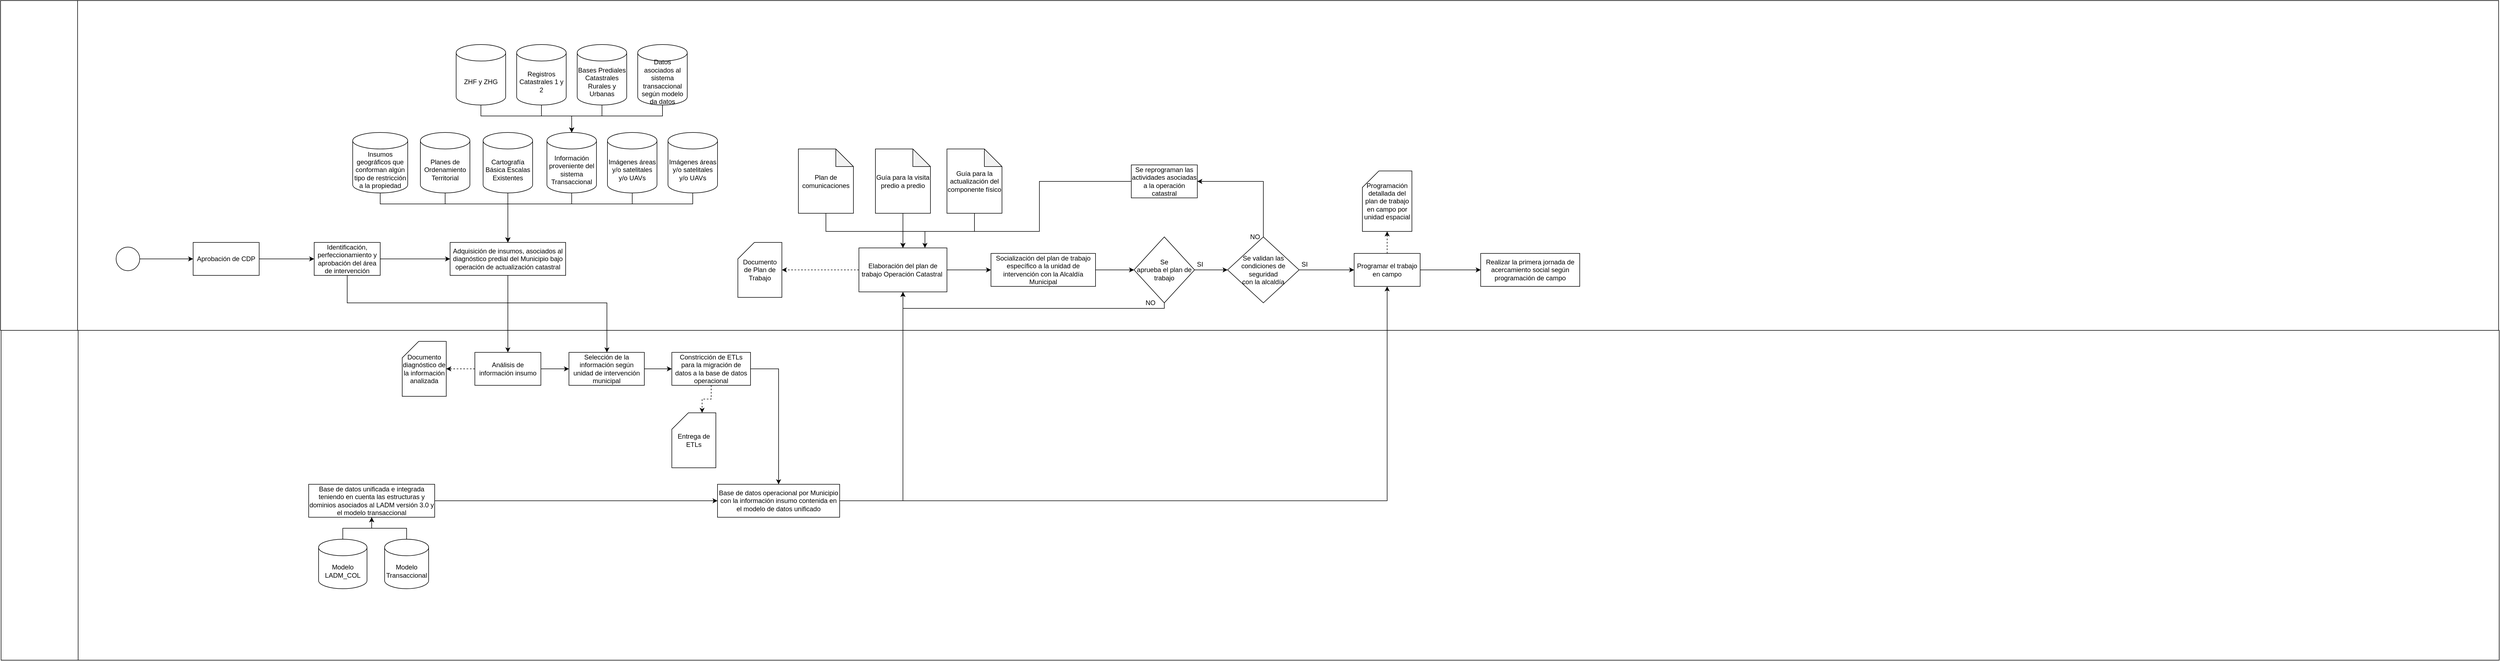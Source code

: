 <mxfile version="13.7.7" type="github">
  <diagram id="tjoHkjPWpoQrLrlIm6Ti" name="Page-1">
    <mxGraphModel dx="3453" dy="624" grid="1" gridSize="10" guides="1" tooltips="1" connect="1" arrows="1" fold="1" page="1" pageScale="1" pageWidth="2336" pageHeight="1654" math="0" shadow="0">
      <root>
        <mxCell id="0" />
        <mxCell id="1" parent="0" />
        <mxCell id="v9BtXU44K3wzXSx1u6qu-41" value="" style="rounded=0;whiteSpace=wrap;html=1;" vertex="1" parent="1">
          <mxGeometry x="-2269" y="1200" width="4540" height="600" as="geometry" />
        </mxCell>
        <mxCell id="v9BtXU44K3wzXSx1u6qu-36" value="" style="shape=card;whiteSpace=wrap;html=1;fontFamily=Helvetica;fontSize=12;fontColor=#000000;align=center;strokeColor=#000000;fillColor=#ffffff;" vertex="1" parent="1">
          <mxGeometry x="-2270" y="600" width="4540" height="600" as="geometry" />
        </mxCell>
        <mxCell id="v9BtXU44K3wzXSx1u6qu-109" style="edgeStyle=orthogonalEdgeStyle;rounded=0;orthogonalLoop=1;jettySize=auto;html=1;exitX=1;exitY=0.5;exitDx=0;exitDy=0;" edge="1" parent="1" source="v9BtXU44K3wzXSx1u6qu-1" target="v9BtXU44K3wzXSx1u6qu-30">
          <mxGeometry relative="1" as="geometry" />
        </mxCell>
        <mxCell id="v9BtXU44K3wzXSx1u6qu-1" value="" style="ellipse;whiteSpace=wrap;html=1;aspect=fixed;" vertex="1" parent="1">
          <mxGeometry x="-2060" y="1048.5" width="43" height="43" as="geometry" />
        </mxCell>
        <mxCell id="v9BtXU44K3wzXSx1u6qu-46" style="edgeStyle=orthogonalEdgeStyle;rounded=0;orthogonalLoop=1;jettySize=auto;html=1;" edge="1" parent="1" source="v9BtXU44K3wzXSx1u6qu-2" target="v9BtXU44K3wzXSx1u6qu-45">
          <mxGeometry relative="1" as="geometry" />
        </mxCell>
        <mxCell id="v9BtXU44K3wzXSx1u6qu-2" value="Adquisición de insumos, asociados al diagnóstico predial del Municipio bajo operación de actualización catastral" style="rounded=0;whiteSpace=wrap;html=1;" vertex="1" parent="1">
          <mxGeometry x="-1453" y="1040" width="210" height="60" as="geometry" />
        </mxCell>
        <mxCell id="v9BtXU44K3wzXSx1u6qu-19" style="edgeStyle=orthogonalEdgeStyle;rounded=0;orthogonalLoop=1;jettySize=auto;html=1;entryX=0.5;entryY=0;entryDx=0;entryDy=0;entryPerimeter=0;" edge="1" parent="1" source="v9BtXU44K3wzXSx1u6qu-3" target="v9BtXU44K3wzXSx1u6qu-6">
          <mxGeometry relative="1" as="geometry">
            <Array as="points">
              <mxPoint x="-1177" y="810" />
              <mxPoint x="-1232" y="810" />
            </Array>
          </mxGeometry>
        </mxCell>
        <mxCell id="v9BtXU44K3wzXSx1u6qu-3" value="Bases Prediales&lt;br&gt;Catastrales Rurales y Urbanas" style="shape=cylinder3;whiteSpace=wrap;html=1;boundedLbl=1;backgroundOutline=1;size=15;" vertex="1" parent="1">
          <mxGeometry x="-1222" y="680" width="90" height="110" as="geometry" />
        </mxCell>
        <mxCell id="v9BtXU44K3wzXSx1u6qu-17" style="edgeStyle=orthogonalEdgeStyle;rounded=0;orthogonalLoop=1;jettySize=auto;html=1;entryX=0.5;entryY=0;entryDx=0;entryDy=0;entryPerimeter=0;" edge="1" parent="1" source="v9BtXU44K3wzXSx1u6qu-4" target="v9BtXU44K3wzXSx1u6qu-6">
          <mxGeometry relative="1" as="geometry">
            <Array as="points">
              <mxPoint x="-1397" y="810" />
              <mxPoint x="-1232" y="810" />
            </Array>
          </mxGeometry>
        </mxCell>
        <mxCell id="v9BtXU44K3wzXSx1u6qu-4" value="ZHF y ZHG" style="shape=cylinder3;whiteSpace=wrap;html=1;boundedLbl=1;backgroundOutline=1;size=15;" vertex="1" parent="1">
          <mxGeometry x="-1442" y="680" width="90" height="110" as="geometry" />
        </mxCell>
        <mxCell id="v9BtXU44K3wzXSx1u6qu-23" style="edgeStyle=orthogonalEdgeStyle;rounded=0;orthogonalLoop=1;jettySize=auto;html=1;" edge="1" parent="1" source="v9BtXU44K3wzXSx1u6qu-5" target="v9BtXU44K3wzXSx1u6qu-2">
          <mxGeometry relative="1" as="geometry" />
        </mxCell>
        <mxCell id="v9BtXU44K3wzXSx1u6qu-5" value="Cartografía Básica Escalas Existentes" style="shape=cylinder3;whiteSpace=wrap;html=1;boundedLbl=1;backgroundOutline=1;size=15;" vertex="1" parent="1">
          <mxGeometry x="-1393" y="840" width="90" height="110" as="geometry" />
        </mxCell>
        <mxCell id="v9BtXU44K3wzXSx1u6qu-24" style="edgeStyle=orthogonalEdgeStyle;rounded=0;orthogonalLoop=1;jettySize=auto;html=1;entryX=0.5;entryY=0;entryDx=0;entryDy=0;" edge="1" parent="1" source="v9BtXU44K3wzXSx1u6qu-6" target="v9BtXU44K3wzXSx1u6qu-2">
          <mxGeometry relative="1" as="geometry">
            <Array as="points">
              <mxPoint x="-1232" y="970" />
              <mxPoint x="-1348" y="970" />
            </Array>
          </mxGeometry>
        </mxCell>
        <mxCell id="v9BtXU44K3wzXSx1u6qu-6" value="Información proveniente del sistema Transaccional" style="shape=cylinder3;whiteSpace=wrap;html=1;boundedLbl=1;backgroundOutline=1;size=15;" vertex="1" parent="1">
          <mxGeometry x="-1277" y="840" width="90" height="110" as="geometry" />
        </mxCell>
        <mxCell id="v9BtXU44K3wzXSx1u6qu-22" style="edgeStyle=orthogonalEdgeStyle;rounded=0;orthogonalLoop=1;jettySize=auto;html=1;entryX=0.5;entryY=0;entryDx=0;entryDy=0;" edge="1" parent="1" source="v9BtXU44K3wzXSx1u6qu-7" target="v9BtXU44K3wzXSx1u6qu-2">
          <mxGeometry relative="1" as="geometry">
            <Array as="points">
              <mxPoint x="-1462" y="970" />
              <mxPoint x="-1348" y="970" />
            </Array>
          </mxGeometry>
        </mxCell>
        <mxCell id="v9BtXU44K3wzXSx1u6qu-7" value="Planes de Ordenamiento Territorial" style="shape=cylinder3;whiteSpace=wrap;html=1;boundedLbl=1;backgroundOutline=1;size=15;" vertex="1" parent="1">
          <mxGeometry x="-1507" y="840" width="90" height="110" as="geometry" />
        </mxCell>
        <mxCell id="v9BtXU44K3wzXSx1u6qu-27" style="edgeStyle=orthogonalEdgeStyle;rounded=0;orthogonalLoop=1;jettySize=auto;html=1;entryX=0.5;entryY=0;entryDx=0;entryDy=0;" edge="1" parent="1" source="v9BtXU44K3wzXSx1u6qu-8" target="v9BtXU44K3wzXSx1u6qu-2">
          <mxGeometry relative="1" as="geometry">
            <Array as="points">
              <mxPoint x="-1580" y="970" />
              <mxPoint x="-1348" y="970" />
            </Array>
          </mxGeometry>
        </mxCell>
        <mxCell id="v9BtXU44K3wzXSx1u6qu-8" value="Insumos geográficos que conforman algún tipo de restricción a la propiedad" style="shape=cylinder3;whiteSpace=wrap;html=1;boundedLbl=1;backgroundOutline=1;size=15;" vertex="1" parent="1">
          <mxGeometry x="-1630" y="840" width="100" height="110" as="geometry" />
        </mxCell>
        <mxCell id="v9BtXU44K3wzXSx1u6qu-20" style="edgeStyle=orthogonalEdgeStyle;rounded=0;orthogonalLoop=1;jettySize=auto;html=1;entryX=0.5;entryY=0;entryDx=0;entryDy=0;entryPerimeter=0;" edge="1" parent="1" source="v9BtXU44K3wzXSx1u6qu-10" target="v9BtXU44K3wzXSx1u6qu-6">
          <mxGeometry relative="1" as="geometry">
            <Array as="points">
              <mxPoint x="-1067" y="810" />
              <mxPoint x="-1232" y="810" />
            </Array>
          </mxGeometry>
        </mxCell>
        <mxCell id="v9BtXU44K3wzXSx1u6qu-10" value="Datos asociados al sistema transaccional según modelo da datos" style="shape=cylinder3;whiteSpace=wrap;html=1;boundedLbl=1;backgroundOutline=1;size=15;" vertex="1" parent="1">
          <mxGeometry x="-1112" y="680" width="90" height="110" as="geometry" />
        </mxCell>
        <mxCell id="v9BtXU44K3wzXSx1u6qu-28" style="edgeStyle=orthogonalEdgeStyle;rounded=0;orthogonalLoop=1;jettySize=auto;html=1;" edge="1" parent="1" source="v9BtXU44K3wzXSx1u6qu-14" target="v9BtXU44K3wzXSx1u6qu-2">
          <mxGeometry relative="1" as="geometry">
            <Array as="points">
              <mxPoint x="-1122" y="970" />
              <mxPoint x="-1348" y="970" />
            </Array>
          </mxGeometry>
        </mxCell>
        <mxCell id="v9BtXU44K3wzXSx1u6qu-14" value="Imágenes áreas y/o satelitales y/o UAVs" style="shape=cylinder3;whiteSpace=wrap;html=1;boundedLbl=1;backgroundOutline=1;size=15;" vertex="1" parent="1">
          <mxGeometry x="-1167" y="840" width="90" height="110" as="geometry" />
        </mxCell>
        <mxCell id="v9BtXU44K3wzXSx1u6qu-29" style="edgeStyle=orthogonalEdgeStyle;rounded=0;orthogonalLoop=1;jettySize=auto;html=1;entryX=0.5;entryY=0;entryDx=0;entryDy=0;" edge="1" parent="1" source="v9BtXU44K3wzXSx1u6qu-15" target="v9BtXU44K3wzXSx1u6qu-2">
          <mxGeometry relative="1" as="geometry">
            <Array as="points">
              <mxPoint x="-1012" y="970" />
              <mxPoint x="-1348" y="970" />
            </Array>
          </mxGeometry>
        </mxCell>
        <mxCell id="v9BtXU44K3wzXSx1u6qu-15" value="Imágenes áreas y/o satelitales y/o UAVs" style="shape=cylinder3;whiteSpace=wrap;html=1;boundedLbl=1;backgroundOutline=1;size=15;" vertex="1" parent="1">
          <mxGeometry x="-1057" y="840" width="90" height="110" as="geometry" />
        </mxCell>
        <mxCell id="v9BtXU44K3wzXSx1u6qu-18" style="edgeStyle=orthogonalEdgeStyle;rounded=0;orthogonalLoop=1;jettySize=auto;html=1;entryX=0.5;entryY=0;entryDx=0;entryDy=0;entryPerimeter=0;" edge="1" parent="1" source="v9BtXU44K3wzXSx1u6qu-16" target="v9BtXU44K3wzXSx1u6qu-6">
          <mxGeometry relative="1" as="geometry">
            <Array as="points">
              <mxPoint x="-1287" y="810" />
              <mxPoint x="-1232" y="810" />
            </Array>
          </mxGeometry>
        </mxCell>
        <mxCell id="v9BtXU44K3wzXSx1u6qu-16" value="Registros Catastrales 1 y 2" style="shape=cylinder3;whiteSpace=wrap;html=1;boundedLbl=1;backgroundOutline=1;size=15;" vertex="1" parent="1">
          <mxGeometry x="-1332" y="680" width="90" height="110" as="geometry" />
        </mxCell>
        <mxCell id="v9BtXU44K3wzXSx1u6qu-32" style="edgeStyle=orthogonalEdgeStyle;rounded=0;orthogonalLoop=1;jettySize=auto;html=1;entryX=0;entryY=0.5;entryDx=0;entryDy=0;" edge="1" parent="1" source="v9BtXU44K3wzXSx1u6qu-30" target="v9BtXU44K3wzXSx1u6qu-31">
          <mxGeometry relative="1" as="geometry" />
        </mxCell>
        <mxCell id="v9BtXU44K3wzXSx1u6qu-30" value="Aprobación de CDP" style="rounded=0;whiteSpace=wrap;html=1;" vertex="1" parent="1">
          <mxGeometry x="-1920" y="1040" width="120" height="60" as="geometry" />
        </mxCell>
        <mxCell id="v9BtXU44K3wzXSx1u6qu-33" style="edgeStyle=orthogonalEdgeStyle;rounded=0;orthogonalLoop=1;jettySize=auto;html=1;entryX=0;entryY=0.5;entryDx=0;entryDy=0;" edge="1" parent="1" source="v9BtXU44K3wzXSx1u6qu-31" target="v9BtXU44K3wzXSx1u6qu-2">
          <mxGeometry relative="1" as="geometry" />
        </mxCell>
        <mxCell id="v9BtXU44K3wzXSx1u6qu-65" style="edgeStyle=orthogonalEdgeStyle;rounded=0;orthogonalLoop=1;jettySize=auto;html=1;" edge="1" parent="1" source="v9BtXU44K3wzXSx1u6qu-31" target="v9BtXU44K3wzXSx1u6qu-62">
          <mxGeometry relative="1" as="geometry">
            <Array as="points">
              <mxPoint x="-1640" y="1150" />
              <mxPoint x="-1168" y="1150" />
            </Array>
          </mxGeometry>
        </mxCell>
        <mxCell id="v9BtXU44K3wzXSx1u6qu-31" value="Identificación, perfeccionamiento y aprobación del área de intervención" style="rounded=0;whiteSpace=wrap;html=1;" vertex="1" parent="1">
          <mxGeometry x="-1700" y="1040" width="120" height="60" as="geometry" />
        </mxCell>
        <mxCell id="v9BtXU44K3wzXSx1u6qu-38" value="" style="rounded=0;whiteSpace=wrap;html=1;" vertex="1" parent="1">
          <mxGeometry x="-2270" y="600" width="140" height="600" as="geometry" />
        </mxCell>
        <mxCell id="v9BtXU44K3wzXSx1u6qu-54" style="edgeStyle=orthogonalEdgeStyle;rounded=0;orthogonalLoop=1;jettySize=auto;html=1;" edge="1" parent="1" source="v9BtXU44K3wzXSx1u6qu-40" target="v9BtXU44K3wzXSx1u6qu-53">
          <mxGeometry relative="1" as="geometry" />
        </mxCell>
        <mxCell id="v9BtXU44K3wzXSx1u6qu-40" value="Base de datos unificada e integrada teniendo en cuenta las estructuras y dominios asociados al LADM versión 3.0 y el modelo transaccional" style="rounded=0;whiteSpace=wrap;html=1;" vertex="1" parent="1">
          <mxGeometry x="-1710" y="1480" width="229" height="60" as="geometry" />
        </mxCell>
        <mxCell id="v9BtXU44K3wzXSx1u6qu-42" value="" style="rounded=0;whiteSpace=wrap;html=1;" vertex="1" parent="1">
          <mxGeometry x="-2269" y="1200" width="140" height="600" as="geometry" />
        </mxCell>
        <mxCell id="v9BtXU44K3wzXSx1u6qu-51" style="edgeStyle=orthogonalEdgeStyle;rounded=0;orthogonalLoop=1;jettySize=auto;html=1;" edge="1" parent="1" source="v9BtXU44K3wzXSx1u6qu-43" target="v9BtXU44K3wzXSx1u6qu-40">
          <mxGeometry relative="1" as="geometry" />
        </mxCell>
        <mxCell id="v9BtXU44K3wzXSx1u6qu-43" value="Modelo LADM_COL" style="shape=cylinder3;whiteSpace=wrap;html=1;boundedLbl=1;backgroundOutline=1;size=15;" vertex="1" parent="1">
          <mxGeometry x="-1692" y="1580" width="88" height="90" as="geometry" />
        </mxCell>
        <mxCell id="v9BtXU44K3wzXSx1u6qu-52" style="edgeStyle=orthogonalEdgeStyle;rounded=0;orthogonalLoop=1;jettySize=auto;html=1;" edge="1" parent="1" source="v9BtXU44K3wzXSx1u6qu-44" target="v9BtXU44K3wzXSx1u6qu-40">
          <mxGeometry relative="1" as="geometry" />
        </mxCell>
        <mxCell id="v9BtXU44K3wzXSx1u6qu-44" value="Modelo Transaccional" style="shape=cylinder3;whiteSpace=wrap;html=1;boundedLbl=1;backgroundOutline=1;size=15;" vertex="1" parent="1">
          <mxGeometry x="-1572" y="1580" width="80" height="90" as="geometry" />
        </mxCell>
        <mxCell id="v9BtXU44K3wzXSx1u6qu-48" style="edgeStyle=orthogonalEdgeStyle;rounded=0;orthogonalLoop=1;jettySize=auto;html=1;dashed=1;" edge="1" parent="1" source="v9BtXU44K3wzXSx1u6qu-45" target="v9BtXU44K3wzXSx1u6qu-47">
          <mxGeometry relative="1" as="geometry" />
        </mxCell>
        <mxCell id="v9BtXU44K3wzXSx1u6qu-64" style="edgeStyle=orthogonalEdgeStyle;rounded=0;orthogonalLoop=1;jettySize=auto;html=1;" edge="1" parent="1" source="v9BtXU44K3wzXSx1u6qu-45" target="v9BtXU44K3wzXSx1u6qu-62">
          <mxGeometry relative="1" as="geometry" />
        </mxCell>
        <mxCell id="v9BtXU44K3wzXSx1u6qu-45" value="Análisis de información insumo" style="rounded=0;whiteSpace=wrap;html=1;" vertex="1" parent="1">
          <mxGeometry x="-1408" y="1240" width="120" height="60" as="geometry" />
        </mxCell>
        <mxCell id="v9BtXU44K3wzXSx1u6qu-47" value="Documento diagnóstico de la información analizada" style="shape=card;whiteSpace=wrap;html=1;" vertex="1" parent="1">
          <mxGeometry x="-1540" y="1220" width="80" height="100" as="geometry" />
        </mxCell>
        <mxCell id="v9BtXU44K3wzXSx1u6qu-68" style="edgeStyle=orthogonalEdgeStyle;rounded=0;orthogonalLoop=1;jettySize=auto;html=1;" edge="1" parent="1" source="v9BtXU44K3wzXSx1u6qu-53" target="v9BtXU44K3wzXSx1u6qu-67">
          <mxGeometry relative="1" as="geometry" />
        </mxCell>
        <mxCell id="v9BtXU44K3wzXSx1u6qu-91" style="edgeStyle=orthogonalEdgeStyle;rounded=0;orthogonalLoop=1;jettySize=auto;html=1;" edge="1" parent="1" source="v9BtXU44K3wzXSx1u6qu-53" target="v9BtXU44K3wzXSx1u6qu-89">
          <mxGeometry relative="1" as="geometry" />
        </mxCell>
        <mxCell id="v9BtXU44K3wzXSx1u6qu-53" value="Base de datos operacional por Municipio con la información insumo contenida en el modelo de datos unificado" style="rounded=0;whiteSpace=wrap;html=1;" vertex="1" parent="1">
          <mxGeometry x="-967" y="1480" width="222" height="60" as="geometry" />
        </mxCell>
        <mxCell id="v9BtXU44K3wzXSx1u6qu-59" style="edgeStyle=orthogonalEdgeStyle;rounded=0;orthogonalLoop=1;jettySize=auto;html=1;entryX=0.5;entryY=0;entryDx=0;entryDy=0;" edge="1" parent="1" source="v9BtXU44K3wzXSx1u6qu-56" target="v9BtXU44K3wzXSx1u6qu-53">
          <mxGeometry relative="1" as="geometry">
            <Array as="points">
              <mxPoint x="-856" y="1270" />
            </Array>
          </mxGeometry>
        </mxCell>
        <mxCell id="v9BtXU44K3wzXSx1u6qu-60" style="edgeStyle=orthogonalEdgeStyle;rounded=0;orthogonalLoop=1;jettySize=auto;html=1;entryX=0;entryY=0;entryDx=55;entryDy=0;entryPerimeter=0;dashed=1;" edge="1" parent="1" source="v9BtXU44K3wzXSx1u6qu-56" target="v9BtXU44K3wzXSx1u6qu-58">
          <mxGeometry relative="1" as="geometry" />
        </mxCell>
        <mxCell id="v9BtXU44K3wzXSx1u6qu-56" value="Constricción de ETLs para la migración de datos a la base de datos operacional" style="rounded=0;whiteSpace=wrap;html=1;" vertex="1" parent="1">
          <mxGeometry x="-1050" y="1240" width="143" height="60" as="geometry" />
        </mxCell>
        <mxCell id="v9BtXU44K3wzXSx1u6qu-58" value="Entrega de ETLs" style="shape=card;whiteSpace=wrap;html=1;" vertex="1" parent="1">
          <mxGeometry x="-1050" y="1350" width="80" height="100" as="geometry" />
        </mxCell>
        <mxCell id="v9BtXU44K3wzXSx1u6qu-66" style="edgeStyle=orthogonalEdgeStyle;rounded=0;orthogonalLoop=1;jettySize=auto;html=1;" edge="1" parent="1" source="v9BtXU44K3wzXSx1u6qu-62" target="v9BtXU44K3wzXSx1u6qu-56">
          <mxGeometry relative="1" as="geometry" />
        </mxCell>
        <mxCell id="v9BtXU44K3wzXSx1u6qu-62" value="Selección de la información según unidad de intervención municipal" style="rounded=0;whiteSpace=wrap;html=1;" vertex="1" parent="1">
          <mxGeometry x="-1237" y="1240" width="137" height="60" as="geometry" />
        </mxCell>
        <mxCell id="v9BtXU44K3wzXSx1u6qu-84" style="edgeStyle=orthogonalEdgeStyle;rounded=0;orthogonalLoop=1;jettySize=auto;html=1;dashed=1;" edge="1" parent="1" source="v9BtXU44K3wzXSx1u6qu-67" target="v9BtXU44K3wzXSx1u6qu-81">
          <mxGeometry relative="1" as="geometry" />
        </mxCell>
        <mxCell id="v9BtXU44K3wzXSx1u6qu-85" style="edgeStyle=orthogonalEdgeStyle;rounded=0;orthogonalLoop=1;jettySize=auto;html=1;" edge="1" parent="1" source="v9BtXU44K3wzXSx1u6qu-67" target="v9BtXU44K3wzXSx1u6qu-79">
          <mxGeometry relative="1" as="geometry" />
        </mxCell>
        <mxCell id="v9BtXU44K3wzXSx1u6qu-67" value="Elaboración del plan de trabajo Operación Catastral&amp;nbsp;" style="rounded=0;whiteSpace=wrap;html=1;" vertex="1" parent="1">
          <mxGeometry x="-710" y="1050" width="160" height="80" as="geometry" />
        </mxCell>
        <mxCell id="v9BtXU44K3wzXSx1u6qu-74" style="edgeStyle=orthogonalEdgeStyle;rounded=0;orthogonalLoop=1;jettySize=auto;html=1;" edge="1" parent="1" source="v9BtXU44K3wzXSx1u6qu-69" target="v9BtXU44K3wzXSx1u6qu-67">
          <mxGeometry relative="1" as="geometry" />
        </mxCell>
        <mxCell id="v9BtXU44K3wzXSx1u6qu-69" value="Guía para la visita predio a predio" style="shape=note;whiteSpace=wrap;html=1;backgroundOutline=1;darkOpacity=0.05;size=32;" vertex="1" parent="1">
          <mxGeometry x="-680" y="870" width="100" height="117" as="geometry" />
        </mxCell>
        <mxCell id="v9BtXU44K3wzXSx1u6qu-76" style="edgeStyle=orthogonalEdgeStyle;rounded=0;orthogonalLoop=1;jettySize=auto;html=1;entryX=0.5;entryY=0;entryDx=0;entryDy=0;" edge="1" parent="1" source="v9BtXU44K3wzXSx1u6qu-70" target="v9BtXU44K3wzXSx1u6qu-67">
          <mxGeometry relative="1" as="geometry">
            <Array as="points">
              <mxPoint x="-500" y="1020" />
              <mxPoint x="-630" y="1020" />
            </Array>
          </mxGeometry>
        </mxCell>
        <mxCell id="v9BtXU44K3wzXSx1u6qu-70" value="Guía para la actualización del componente físico" style="shape=note;whiteSpace=wrap;html=1;backgroundOutline=1;darkOpacity=0.05;size=32;" vertex="1" parent="1">
          <mxGeometry x="-550" y="870" width="100" height="117" as="geometry" />
        </mxCell>
        <mxCell id="v9BtXU44K3wzXSx1u6qu-72" style="edgeStyle=orthogonalEdgeStyle;rounded=0;orthogonalLoop=1;jettySize=auto;html=1;" edge="1" parent="1" source="v9BtXU44K3wzXSx1u6qu-71" target="v9BtXU44K3wzXSx1u6qu-67">
          <mxGeometry relative="1" as="geometry">
            <Array as="points">
              <mxPoint x="-770" y="1020" />
              <mxPoint x="-630" y="1020" />
            </Array>
          </mxGeometry>
        </mxCell>
        <mxCell id="v9BtXU44K3wzXSx1u6qu-71" value="Plan de comunicaciones" style="shape=note;whiteSpace=wrap;html=1;backgroundOutline=1;darkOpacity=0.05;size=32;" vertex="1" parent="1">
          <mxGeometry x="-820" y="870" width="100" height="117" as="geometry" />
        </mxCell>
        <mxCell id="v9BtXU44K3wzXSx1u6qu-87" style="edgeStyle=orthogonalEdgeStyle;rounded=0;orthogonalLoop=1;jettySize=auto;html=1;" edge="1" parent="1" source="v9BtXU44K3wzXSx1u6qu-79" target="v9BtXU44K3wzXSx1u6qu-86">
          <mxGeometry relative="1" as="geometry" />
        </mxCell>
        <mxCell id="v9BtXU44K3wzXSx1u6qu-79" value="Socialización del plan de trabajo específico a la unidad de intervención con la Alcaldía Municipal" style="rounded=0;whiteSpace=wrap;html=1;" vertex="1" parent="1">
          <mxGeometry x="-470" y="1060" width="190" height="60" as="geometry" />
        </mxCell>
        <mxCell id="v9BtXU44K3wzXSx1u6qu-81" value="Documento de Plan de Trabajo" style="shape=card;whiteSpace=wrap;html=1;" vertex="1" parent="1">
          <mxGeometry x="-930" y="1040" width="80" height="100" as="geometry" />
        </mxCell>
        <mxCell id="v9BtXU44K3wzXSx1u6qu-88" style="edgeStyle=orthogonalEdgeStyle;rounded=0;orthogonalLoop=1;jettySize=auto;html=1;" edge="1" parent="1" source="v9BtXU44K3wzXSx1u6qu-86" target="v9BtXU44K3wzXSx1u6qu-67">
          <mxGeometry relative="1" as="geometry">
            <Array as="points">
              <mxPoint x="-155" y="1160" />
              <mxPoint x="-630" y="1160" />
            </Array>
          </mxGeometry>
        </mxCell>
        <mxCell id="v9BtXU44K3wzXSx1u6qu-99" style="edgeStyle=orthogonalEdgeStyle;rounded=0;orthogonalLoop=1;jettySize=auto;html=1;entryX=0;entryY=0.5;entryDx=0;entryDy=0;" edge="1" parent="1" source="v9BtXU44K3wzXSx1u6qu-86" target="v9BtXU44K3wzXSx1u6qu-97">
          <mxGeometry relative="1" as="geometry" />
        </mxCell>
        <mxCell id="v9BtXU44K3wzXSx1u6qu-86" value="Se &lt;br&gt;aprueba el plan de trabajo" style="rhombus;whiteSpace=wrap;html=1;" vertex="1" parent="1">
          <mxGeometry x="-210" y="1030" width="110" height="120" as="geometry" />
        </mxCell>
        <mxCell id="v9BtXU44K3wzXSx1u6qu-96" style="edgeStyle=orthogonalEdgeStyle;rounded=0;orthogonalLoop=1;jettySize=auto;html=1;dashed=1;" edge="1" parent="1" source="v9BtXU44K3wzXSx1u6qu-89" target="v9BtXU44K3wzXSx1u6qu-95">
          <mxGeometry relative="1" as="geometry" />
        </mxCell>
        <mxCell id="v9BtXU44K3wzXSx1u6qu-111" style="edgeStyle=orthogonalEdgeStyle;rounded=0;orthogonalLoop=1;jettySize=auto;html=1;" edge="1" parent="1" source="v9BtXU44K3wzXSx1u6qu-89" target="v9BtXU44K3wzXSx1u6qu-110">
          <mxGeometry relative="1" as="geometry" />
        </mxCell>
        <mxCell id="v9BtXU44K3wzXSx1u6qu-89" value="Programar el trabajo en campo" style="rounded=0;whiteSpace=wrap;html=1;" vertex="1" parent="1">
          <mxGeometry x="190" y="1060" width="120" height="60" as="geometry" />
        </mxCell>
        <mxCell id="v9BtXU44K3wzXSx1u6qu-93" value="SI" style="text;html=1;strokeColor=none;fillColor=none;align=center;verticalAlign=middle;whiteSpace=wrap;rounded=0;" vertex="1" parent="1">
          <mxGeometry x="-110" y="1070" width="40" height="20" as="geometry" />
        </mxCell>
        <mxCell id="v9BtXU44K3wzXSx1u6qu-94" value="NO" style="text;html=1;strokeColor=none;fillColor=none;align=center;verticalAlign=middle;whiteSpace=wrap;rounded=0;" vertex="1" parent="1">
          <mxGeometry x="-200" y="1140" width="40" height="20" as="geometry" />
        </mxCell>
        <mxCell id="v9BtXU44K3wzXSx1u6qu-95" value="Programación detallada del plan de trabajo en campo por unidad espacial" style="shape=card;whiteSpace=wrap;html=1;" vertex="1" parent="1">
          <mxGeometry x="205" y="910" width="90" height="110" as="geometry" />
        </mxCell>
        <mxCell id="v9BtXU44K3wzXSx1u6qu-100" style="edgeStyle=orthogonalEdgeStyle;rounded=0;orthogonalLoop=1;jettySize=auto;html=1;" edge="1" parent="1" source="v9BtXU44K3wzXSx1u6qu-97" target="v9BtXU44K3wzXSx1u6qu-89">
          <mxGeometry relative="1" as="geometry" />
        </mxCell>
        <mxCell id="v9BtXU44K3wzXSx1u6qu-103" style="edgeStyle=orthogonalEdgeStyle;rounded=0;orthogonalLoop=1;jettySize=auto;html=1;entryX=1;entryY=0.5;entryDx=0;entryDy=0;" edge="1" parent="1" source="v9BtXU44K3wzXSx1u6qu-97" target="v9BtXU44K3wzXSx1u6qu-102">
          <mxGeometry relative="1" as="geometry">
            <Array as="points">
              <mxPoint x="25" y="929" />
            </Array>
          </mxGeometry>
        </mxCell>
        <mxCell id="v9BtXU44K3wzXSx1u6qu-97" value="Se validan las condiciones de seguridad&lt;br&gt;con la alcaldía" style="rhombus;whiteSpace=wrap;html=1;" vertex="1" parent="1">
          <mxGeometry x="-40" y="1030" width="130" height="120" as="geometry" />
        </mxCell>
        <mxCell id="v9BtXU44K3wzXSx1u6qu-105" style="edgeStyle=orthogonalEdgeStyle;rounded=0;orthogonalLoop=1;jettySize=auto;html=1;entryX=0.75;entryY=0;entryDx=0;entryDy=0;" edge="1" parent="1" source="v9BtXU44K3wzXSx1u6qu-102" target="v9BtXU44K3wzXSx1u6qu-67">
          <mxGeometry relative="1" as="geometry">
            <Array as="points">
              <mxPoint x="-382" y="929" />
              <mxPoint x="-382" y="1020" />
              <mxPoint x="-590" y="1020" />
            </Array>
          </mxGeometry>
        </mxCell>
        <mxCell id="v9BtXU44K3wzXSx1u6qu-102" value="Se reprograman las actividades asociadas a la operación catastral" style="rounded=0;whiteSpace=wrap;html=1;" vertex="1" parent="1">
          <mxGeometry x="-215" y="899" width="120" height="60" as="geometry" />
        </mxCell>
        <mxCell id="v9BtXU44K3wzXSx1u6qu-107" value="SI" style="text;html=1;strokeColor=none;fillColor=none;align=center;verticalAlign=middle;whiteSpace=wrap;rounded=0;" vertex="1" parent="1">
          <mxGeometry x="80" y="1070" width="40" height="20" as="geometry" />
        </mxCell>
        <mxCell id="v9BtXU44K3wzXSx1u6qu-108" value="NO" style="text;html=1;strokeColor=none;fillColor=none;align=center;verticalAlign=middle;whiteSpace=wrap;rounded=0;" vertex="1" parent="1">
          <mxGeometry x="-10" y="1020" width="40" height="20" as="geometry" />
        </mxCell>
        <mxCell id="v9BtXU44K3wzXSx1u6qu-110" value="Realizar la primera jornada de acercamiento social según programación de campo" style="rounded=0;whiteSpace=wrap;html=1;" vertex="1" parent="1">
          <mxGeometry x="420" y="1060" width="180" height="60" as="geometry" />
        </mxCell>
      </root>
    </mxGraphModel>
  </diagram>
</mxfile>

